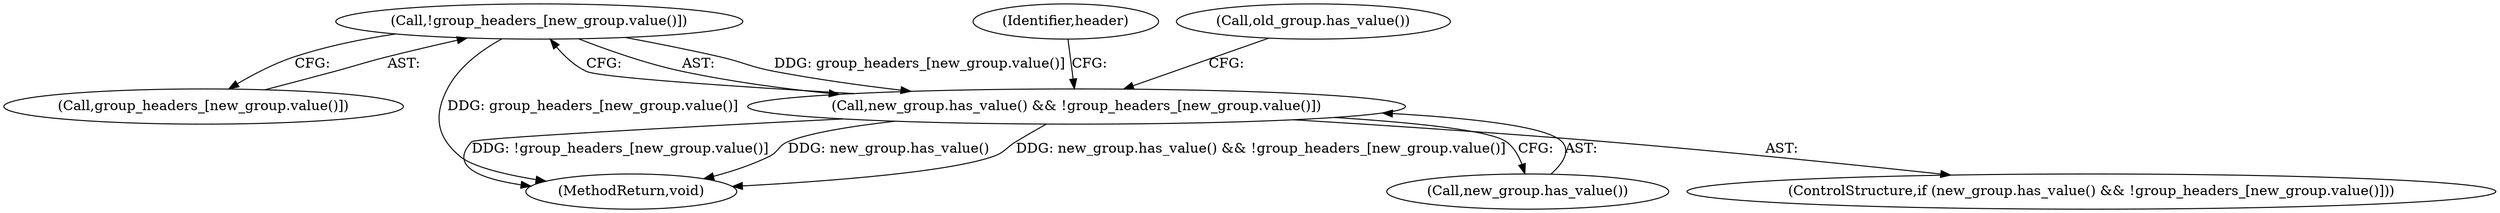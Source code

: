 digraph "0_Chrome_45d901b56f578a74b19ba0d10fa5c4c467f19303_2@array" {
"1000110" [label="(Call,!group_headers_[new_group.value()])"];
"1000108" [label="(Call,new_group.has_value() && !group_headers_[new_group.value()])"];
"1000110" [label="(Call,!group_headers_[new_group.value()])"];
"1000117" [label="(Identifier,header)"];
"1000111" [label="(Call,group_headers_[new_group.value()])"];
"1000145" [label="(MethodReturn,void)"];
"1000108" [label="(Call,new_group.has_value() && !group_headers_[new_group.value()])"];
"1000109" [label="(Call,new_group.has_value())"];
"1000107" [label="(ControlStructure,if (new_group.has_value() && !group_headers_[new_group.value()]))"];
"1000136" [label="(Call,old_group.has_value())"];
"1000110" -> "1000108"  [label="AST: "];
"1000110" -> "1000111"  [label="CFG: "];
"1000111" -> "1000110"  [label="AST: "];
"1000108" -> "1000110"  [label="CFG: "];
"1000110" -> "1000145"  [label="DDG: group_headers_[new_group.value()]"];
"1000110" -> "1000108"  [label="DDG: group_headers_[new_group.value()]"];
"1000108" -> "1000107"  [label="AST: "];
"1000108" -> "1000109"  [label="CFG: "];
"1000109" -> "1000108"  [label="AST: "];
"1000117" -> "1000108"  [label="CFG: "];
"1000136" -> "1000108"  [label="CFG: "];
"1000108" -> "1000145"  [label="DDG: new_group.has_value() && !group_headers_[new_group.value()]"];
"1000108" -> "1000145"  [label="DDG: !group_headers_[new_group.value()]"];
"1000108" -> "1000145"  [label="DDG: new_group.has_value()"];
}
